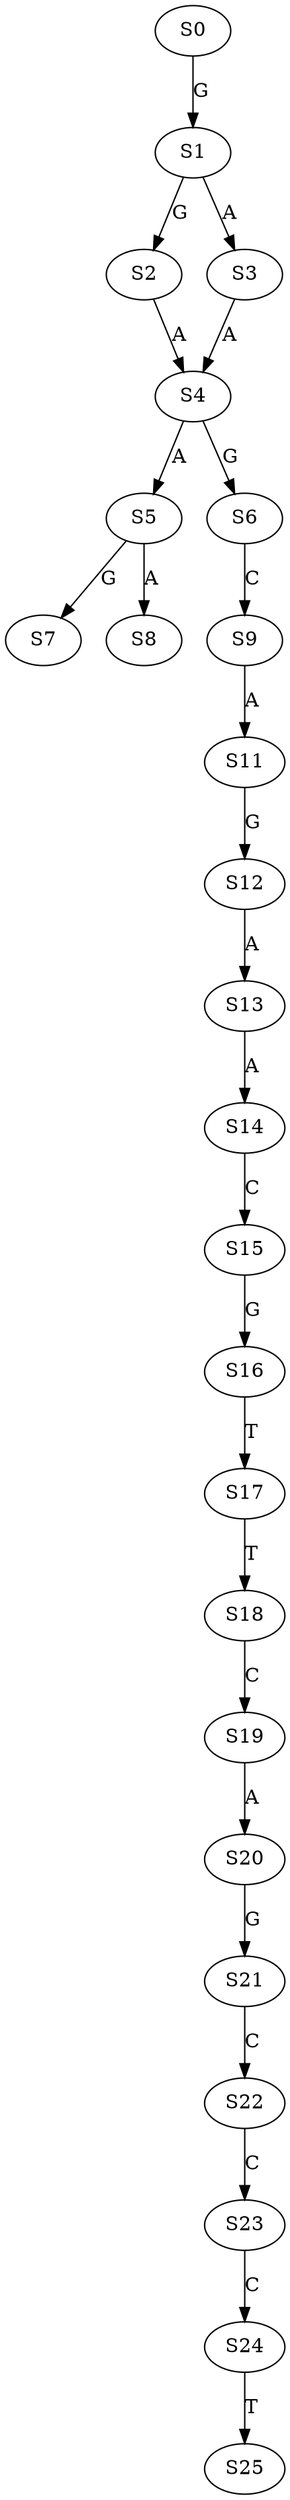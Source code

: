 strict digraph  {
	S0 -> S1 [ label = G ];
	S1 -> S2 [ label = G ];
	S1 -> S3 [ label = A ];
	S2 -> S4 [ label = A ];
	S3 -> S4 [ label = A ];
	S4 -> S5 [ label = A ];
	S4 -> S6 [ label = G ];
	S5 -> S7 [ label = G ];
	S5 -> S8 [ label = A ];
	S6 -> S9 [ label = C ];
	S9 -> S11 [ label = A ];
	S11 -> S12 [ label = G ];
	S12 -> S13 [ label = A ];
	S13 -> S14 [ label = A ];
	S14 -> S15 [ label = C ];
	S15 -> S16 [ label = G ];
	S16 -> S17 [ label = T ];
	S17 -> S18 [ label = T ];
	S18 -> S19 [ label = C ];
	S19 -> S20 [ label = A ];
	S20 -> S21 [ label = G ];
	S21 -> S22 [ label = C ];
	S22 -> S23 [ label = C ];
	S23 -> S24 [ label = C ];
	S24 -> S25 [ label = T ];
}

